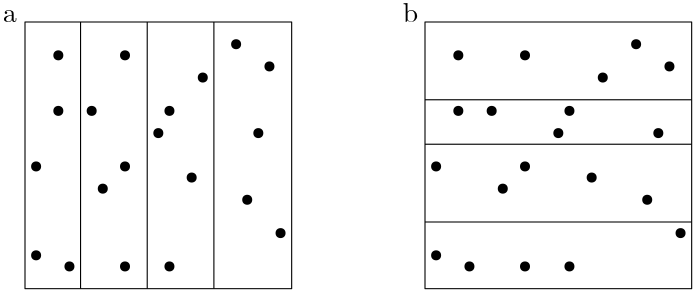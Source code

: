 <?xml version="1.0"?>
<!DOCTYPE ipe SYSTEM "ipe.dtd">
<ipe version="70005" creator="Ipe 7.1.4">
<info created="D:20160423142937" modified="D:20160423142937"/>
<ipestyle name="basic">
<symbol name="arrow/arc(spx)">
<path stroke="sym-stroke" fill="sym-stroke" pen="sym-pen">
0 0 m
-1 0.333 l
-1 -0.333 l
h
</path>
</symbol>
<symbol name="arrow/farc(spx)">
<path stroke="sym-stroke" fill="white" pen="sym-pen">
0 0 m
-1 0.333 l
-1 -0.333 l
h
</path>
</symbol>
<symbol name="mark/circle(sx)" transformations="translations">
<path fill="sym-stroke">
0.6 0 0 0.6 0 0 e
0.4 0 0 0.4 0 0 e
</path>
</symbol>
<symbol name="mark/disk(sx)" transformations="translations">
<path fill="sym-stroke">
0.6 0 0 0.6 0 0 e
</path>
</symbol>
<symbol name="mark/fdisk(sfx)" transformations="translations">
<group>
<path fill="sym-fill">
0.5 0 0 0.5 0 0 e
</path>
<path fill="sym-stroke" fillrule="eofill">
0.6 0 0 0.6 0 0 e
0.4 0 0 0.4 0 0 e
</path>
</group>
</symbol>
<symbol name="mark/box(sx)" transformations="translations">
<path fill="sym-stroke" fillrule="eofill">
-0.6 -0.6 m
0.6 -0.6 l
0.6 0.6 l
-0.6 0.6 l
h
-0.4 -0.4 m
0.4 -0.4 l
0.4 0.4 l
-0.4 0.4 l
h
</path>
</symbol>
<symbol name="mark/square(sx)" transformations="translations">
<path fill="sym-stroke">
-0.6 -0.6 m
0.6 -0.6 l
0.6 0.6 l
-0.6 0.6 l
h
</path>
</symbol>
<symbol name="mark/fsquare(sfx)" transformations="translations">
<group>
<path fill="sym-fill">
-0.5 -0.5 m
0.5 -0.5 l
0.5 0.5 l
-0.5 0.5 l
h
</path>
<path fill="sym-stroke" fillrule="eofill">
-0.6 -0.6 m
0.6 -0.6 l
0.6 0.6 l
-0.6 0.6 l
h
-0.4 -0.4 m
0.4 -0.4 l
0.4 0.4 l
-0.4 0.4 l
h
</path>
</group>
</symbol>
<symbol name="mark/cross(sx)" transformations="translations">
<group>
<path fill="sym-stroke">
-0.43 -0.57 m
0.57 0.43 l
0.43 0.57 l
-0.57 -0.43 l
h
</path>
<path fill="sym-stroke">
-0.43 0.57 m
0.57 -0.43 l
0.43 -0.57 l
-0.57 0.43 l
h
</path>
</group>
</symbol>
<symbol name="arrow/fnormal(spx)">
<path stroke="sym-stroke" fill="white" pen="sym-pen">
0 0 m
-1 0.333 l
-1 -0.333 l
h
</path>
</symbol>
<symbol name="arrow/pointed(spx)">
<path stroke="sym-stroke" fill="sym-stroke" pen="sym-pen">
0 0 m
-1 0.333 l
-0.8 0 l
-1 -0.333 l
h
</path>
</symbol>
<symbol name="arrow/fpointed(spx)">
<path stroke="sym-stroke" fill="white" pen="sym-pen">
0 0 m
-1 0.333 l
-0.8 0 l
-1 -0.333 l
h
</path>
</symbol>
<symbol name="arrow/linear(spx)">
<path stroke="sym-stroke" pen="sym-pen">
-1 0.333 m
0 0 l
-1 -0.333 l
</path>
</symbol>
<symbol name="arrow/fdouble(spx)">
<path stroke="sym-stroke" fill="white" pen="sym-pen">
0 0 m
-1 0.333 l
-1 -0.333 l
h
-1 0 m
-2 0.333 l
-2 -0.333 l
h
</path>
</symbol>
<symbol name="arrow/double(spx)">
<path stroke="sym-stroke" fill="sym-stroke" pen="sym-pen">
0 0 m
-1 0.333 l
-1 -0.333 l
h
-1 0 m
-2 0.333 l
-2 -0.333 l
h
</path>
</symbol>
<pen name="heavier" value="0.8"/>
<pen name="fat" value="1.2"/>
<pen name="ultrafat" value="2"/>
<symbolsize name="large" value="5"/>
<symbolsize name="small" value="2"/>
<symbolsize name="tiny" value="1.1"/>
<arrowsize name="large" value="10"/>
<arrowsize name="small" value="5"/>
<arrowsize name="tiny" value="3"/>
<color name="red" value="1 0 0"/>
<color name="green" value="0 1 0"/>
<color name="blue" value="0 0 1"/>
<color name="yellow" value="1 1 0"/>
<color name="orange" value="1 0.647 0"/>
<color name="gold" value="1 0.843 0"/>
<color name="purple" value="0.627 0.125 0.941"/>
<color name="gray" value="0.745"/>
<color name="brown" value="0.647 0.165 0.165"/>
<color name="navy" value="0 0 0.502"/>
<color name="pink" value="1 0.753 0.796"/>
<color name="seagreen" value="0.18 0.545 0.341"/>
<color name="turquoise" value="0.251 0.878 0.816"/>
<color name="violet" value="0.933 0.51 0.933"/>
<color name="darkblue" value="0 0 0.545"/>
<color name="darkcyan" value="0 0.545 0.545"/>
<color name="darkgray" value="0.663"/>
<color name="darkgreen" value="0 0.392 0"/>
<color name="darkmagenta" value="0.545 0 0.545"/>
<color name="darkorange" value="1 0.549 0"/>
<color name="darkred" value="0.545 0 0"/>
<color name="lightblue" value="0.678 0.847 0.902"/>
<color name="lightcyan" value="0.878 1 1"/>
<color name="lightgray" value="0.827"/>
<color name="lightgreen" value="0.565 0.933 0.565"/>
<color name="lightyellow" value="1 1 0.878"/>
<dashstyle name="dashed" value="[4] 0"/>
<dashstyle name="dotted" value="[1 3] 0"/>
<dashstyle name="dash dotted" value="[4 2 1 2] 0"/>
<dashstyle name="dash dot dotted" value="[4 2 1 2 1 2] 0"/>
<textsize name="large" value="\large"/>
<textsize name="Large" value="\Large"/>
<textsize name="LARGE" value="\LARGE"/>
<textsize name="huge" value="\huge"/>
<textsize name="Huge" value="\Huge"/>
<textsize name="small" value="\small"/>
<textsize name="footnote" value="\footnotesize"/>
<textsize name="tiny" value="\tiny"/>
<textstyle name="center" begin="\begin{center}" end="\end{center}"/>
<textstyle name="itemize" begin="\begin{itemize}" end="\end{itemize}"/>
<textstyle name="item" begin="\begin{itemize}\item{}" end="\end{itemize}"/>
<gridsize name="4 pts" value="4"/>
<gridsize name="8 pts (~3 mm)" value="8"/>
<gridsize name="16 pts (~6 mm)" value="16"/>
<gridsize name="32 pts (~12 mm)" value="32"/>
<gridsize name="10 pts (~3.5 mm)" value="10"/>
<gridsize name="20 pts (~7 mm)" value="20"/>
<gridsize name="14 pts (~5 mm)" value="14"/>
<gridsize name="28 pts (~10 mm)" value="28"/>
<gridsize name="56 pts (~20 mm)" value="56"/>
<anglesize name="90 deg" value="90"/>
<anglesize name="60 deg" value="60"/>
<anglesize name="45 deg" value="45"/>
<anglesize name="30 deg" value="30"/>
<anglesize name="22.5 deg" value="22.5"/>
<tiling name="falling" angle="-60" step="4" width="1"/>
<tiling name="rising" angle="30" step="4" width="1"/>
</ipestyle>
<page>
<layer name="alpha"/>
<view layers="alpha" active="alpha"/>
<path layer="alpha" stroke="black">
128 768 m
128 672 l
224 672 l
224 768 l
h
</path>
<use name="mark/disk(sx)" pos="140 756" size="normal" stroke="black"/>
<use name="mark/disk(sx)" pos="164 756" size="normal" stroke="black"/>
<use name="mark/disk(sx)" pos="192 748" size="normal" stroke="black"/>
<use name="mark/disk(sx)" pos="204 760" size="normal" stroke="black"/>
<use name="mark/disk(sx)" pos="216 752" size="normal" stroke="black"/>
<use name="mark/disk(sx)" pos="140 736" size="normal" stroke="black"/>
<use name="mark/disk(sx)" pos="152 736" size="normal" stroke="black"/>
<path stroke="black">
148 768 m
148 672 l
148 672 l
</path>
<path stroke="black">
172 768 m
172 672 l
172 672 l
</path>
<path stroke="black">
196 768 m
196 672 l
196 672 l
</path>
<use name="mark/disk(sx)" pos="180 736" size="normal" stroke="black"/>
<use name="mark/disk(sx)" pos="212 728" size="normal" stroke="black"/>
<use name="mark/disk(sx)" pos="176 728" size="normal" stroke="black"/>
<use name="mark/disk(sx)" pos="132 716" size="normal" stroke="black"/>
<use name="mark/disk(sx)" pos="164 716" size="normal" stroke="black"/>
<use name="mark/disk(sx)" pos="156 708" size="normal" stroke="black"/>
<use name="mark/disk(sx)" pos="188 712" size="normal" stroke="black"/>
<use name="mark/disk(sx)" pos="208 704" size="normal" stroke="black"/>
<use name="mark/disk(sx)" pos="220 692" size="normal" stroke="black"/>
<use name="mark/disk(sx)" pos="180 680" size="normal" stroke="black"/>
<use name="mark/disk(sx)" pos="164 680" size="normal" stroke="black"/>
<use name="mark/disk(sx)" pos="144 680" size="normal" stroke="black"/>
<use name="mark/disk(sx)" pos="132 684" size="normal" stroke="black"/>
<path matrix="1 0 0 1 144 0" stroke="black">
128 768 m
128 672 l
224 672 l
224 768 l
h
</path>
<use matrix="1 0 0 1 144 0" name="mark/disk(sx)" pos="140 756" size="normal" stroke="black"/>
<use matrix="1 0 0 1 144 0" name="mark/disk(sx)" pos="164 756" size="normal" stroke="black"/>
<use matrix="1 0 0 1 144 0" name="mark/disk(sx)" pos="192 748" size="normal" stroke="black"/>
<use matrix="1 0 0 1 144 0" name="mark/disk(sx)" pos="204 760" size="normal" stroke="black"/>
<use matrix="1 0 0 1 144 0" name="mark/disk(sx)" pos="216 752" size="normal" stroke="black"/>
<use matrix="1 0 0 1 144 0" name="mark/disk(sx)" pos="140 736" size="normal" stroke="black"/>
<use matrix="1 0 0 1 144 0" name="mark/disk(sx)" pos="152 736" size="normal" stroke="black"/>
<use matrix="1 0 0 1 144 0" name="mark/disk(sx)" pos="180 736" size="normal" stroke="black"/>
<use matrix="1 0 0 1 144 0" name="mark/disk(sx)" pos="212 728" size="normal" stroke="black"/>
<use matrix="1 0 0 1 144 0" name="mark/disk(sx)" pos="176 728" size="normal" stroke="black"/>
<use matrix="1 0 0 1 144 0" name="mark/disk(sx)" pos="132 716" size="normal" stroke="black"/>
<use matrix="1 0 0 1 144 0" name="mark/disk(sx)" pos="164 716" size="normal" stroke="black"/>
<use matrix="1 0 0 1 144 0" name="mark/disk(sx)" pos="156 708" size="normal" stroke="black"/>
<use matrix="1 0 0 1 144 0" name="mark/disk(sx)" pos="188 712" size="normal" stroke="black"/>
<use matrix="1 0 0 1 144 0" name="mark/disk(sx)" pos="208 704" size="normal" stroke="black"/>
<use matrix="1 0 0 1 144 0" name="mark/disk(sx)" pos="220 692" size="normal" stroke="black"/>
<use matrix="1 0 0 1 144 0" name="mark/disk(sx)" pos="180 680" size="normal" stroke="black"/>
<use matrix="1 0 0 1 144 0" name="mark/disk(sx)" pos="164 680" size="normal" stroke="black"/>
<use matrix="1 0 0 1 144 0" name="mark/disk(sx)" pos="144 680" size="normal" stroke="black"/>
<use matrix="1 0 0 1 144 0" name="mark/disk(sx)" pos="132 684" size="normal" stroke="black"/>
<path stroke="black">
368 696 m
272 696 l
272 696 l
</path>
<path stroke="black">
368 724 m
272 724 l
272 724 l
</path>
<path stroke="black">
368 740 m
272 740 l
272 740 l
</path>
<text matrix="1 0 0 1 16 0" transformations="translations" pos="104 768" stroke="black" type="label" width="4.981" height="4.289" depth="0" valign="baseline">a</text>
<text matrix="1 0 0 1 12 0" transformations="translations" pos="252 768" stroke="black" type="label" width="5.535" height="6.918" depth="0" valign="baseline">b</text>
</page>
</ipe>
